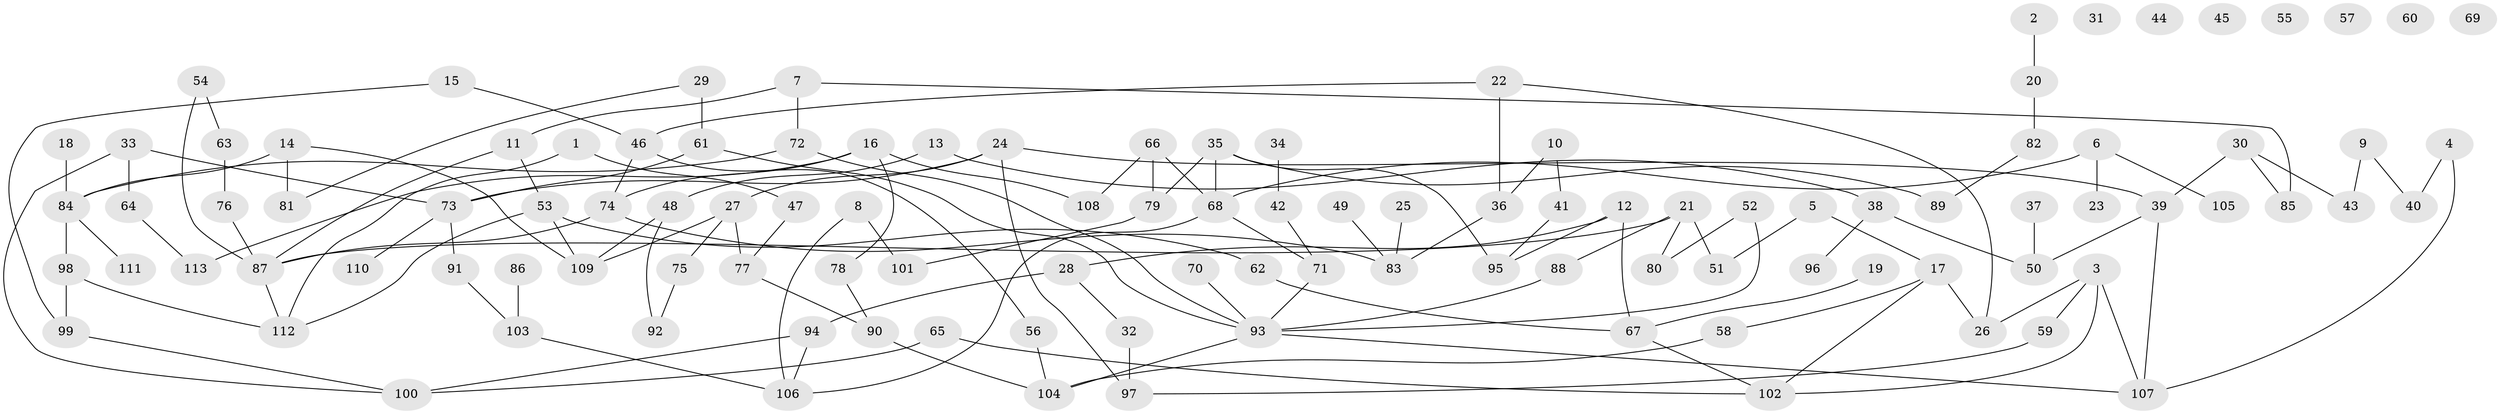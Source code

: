 // coarse degree distribution, {1: 0.24242424242424243, 0: 0.21212121212121213, 2: 0.18181818181818182, 3: 0.09090909090909091, 4: 0.12121212121212122, 11: 0.030303030303030304, 5: 0.06060606060606061, 6: 0.030303030303030304, 10: 0.030303030303030304}
// Generated by graph-tools (version 1.1) at 2025/43/03/04/25 21:43:15]
// undirected, 113 vertices, 142 edges
graph export_dot {
graph [start="1"]
  node [color=gray90,style=filled];
  1;
  2;
  3;
  4;
  5;
  6;
  7;
  8;
  9;
  10;
  11;
  12;
  13;
  14;
  15;
  16;
  17;
  18;
  19;
  20;
  21;
  22;
  23;
  24;
  25;
  26;
  27;
  28;
  29;
  30;
  31;
  32;
  33;
  34;
  35;
  36;
  37;
  38;
  39;
  40;
  41;
  42;
  43;
  44;
  45;
  46;
  47;
  48;
  49;
  50;
  51;
  52;
  53;
  54;
  55;
  56;
  57;
  58;
  59;
  60;
  61;
  62;
  63;
  64;
  65;
  66;
  67;
  68;
  69;
  70;
  71;
  72;
  73;
  74;
  75;
  76;
  77;
  78;
  79;
  80;
  81;
  82;
  83;
  84;
  85;
  86;
  87;
  88;
  89;
  90;
  91;
  92;
  93;
  94;
  95;
  96;
  97;
  98;
  99;
  100;
  101;
  102;
  103;
  104;
  105;
  106;
  107;
  108;
  109;
  110;
  111;
  112;
  113;
  1 -- 47;
  1 -- 112;
  2 -- 20;
  3 -- 26;
  3 -- 59;
  3 -- 102;
  3 -- 107;
  4 -- 40;
  4 -- 107;
  5 -- 17;
  5 -- 51;
  6 -- 23;
  6 -- 68;
  6 -- 105;
  7 -- 11;
  7 -- 72;
  7 -- 85;
  8 -- 101;
  8 -- 106;
  9 -- 40;
  9 -- 43;
  10 -- 36;
  10 -- 41;
  11 -- 53;
  11 -- 87;
  12 -- 28;
  12 -- 67;
  12 -- 95;
  13 -- 38;
  13 -- 48;
  14 -- 81;
  14 -- 84;
  14 -- 109;
  15 -- 46;
  15 -- 99;
  16 -- 74;
  16 -- 78;
  16 -- 108;
  16 -- 113;
  17 -- 26;
  17 -- 58;
  17 -- 102;
  18 -- 84;
  19 -- 67;
  20 -- 82;
  21 -- 51;
  21 -- 80;
  21 -- 87;
  21 -- 88;
  22 -- 26;
  22 -- 36;
  22 -- 46;
  24 -- 27;
  24 -- 39;
  24 -- 73;
  24 -- 97;
  25 -- 83;
  27 -- 75;
  27 -- 77;
  27 -- 109;
  28 -- 32;
  28 -- 94;
  29 -- 61;
  29 -- 81;
  30 -- 39;
  30 -- 43;
  30 -- 85;
  32 -- 97;
  33 -- 64;
  33 -- 73;
  33 -- 100;
  34 -- 42;
  35 -- 68;
  35 -- 79;
  35 -- 89;
  35 -- 95;
  36 -- 83;
  37 -- 50;
  38 -- 50;
  38 -- 96;
  39 -- 50;
  39 -- 107;
  41 -- 95;
  42 -- 71;
  46 -- 56;
  46 -- 74;
  47 -- 77;
  48 -- 92;
  48 -- 109;
  49 -- 83;
  52 -- 80;
  52 -- 93;
  53 -- 62;
  53 -- 109;
  53 -- 112;
  54 -- 63;
  54 -- 87;
  56 -- 104;
  58 -- 104;
  59 -- 97;
  61 -- 73;
  61 -- 93;
  62 -- 67;
  63 -- 76;
  64 -- 113;
  65 -- 100;
  65 -- 102;
  66 -- 68;
  66 -- 79;
  66 -- 108;
  67 -- 102;
  68 -- 71;
  68 -- 106;
  70 -- 93;
  71 -- 93;
  72 -- 84;
  72 -- 93;
  73 -- 91;
  73 -- 110;
  74 -- 83;
  74 -- 87;
  75 -- 92;
  76 -- 87;
  77 -- 90;
  78 -- 90;
  79 -- 101;
  82 -- 89;
  84 -- 98;
  84 -- 111;
  86 -- 103;
  87 -- 112;
  88 -- 93;
  90 -- 104;
  91 -- 103;
  93 -- 104;
  93 -- 107;
  94 -- 100;
  94 -- 106;
  98 -- 99;
  98 -- 112;
  99 -- 100;
  103 -- 106;
}
